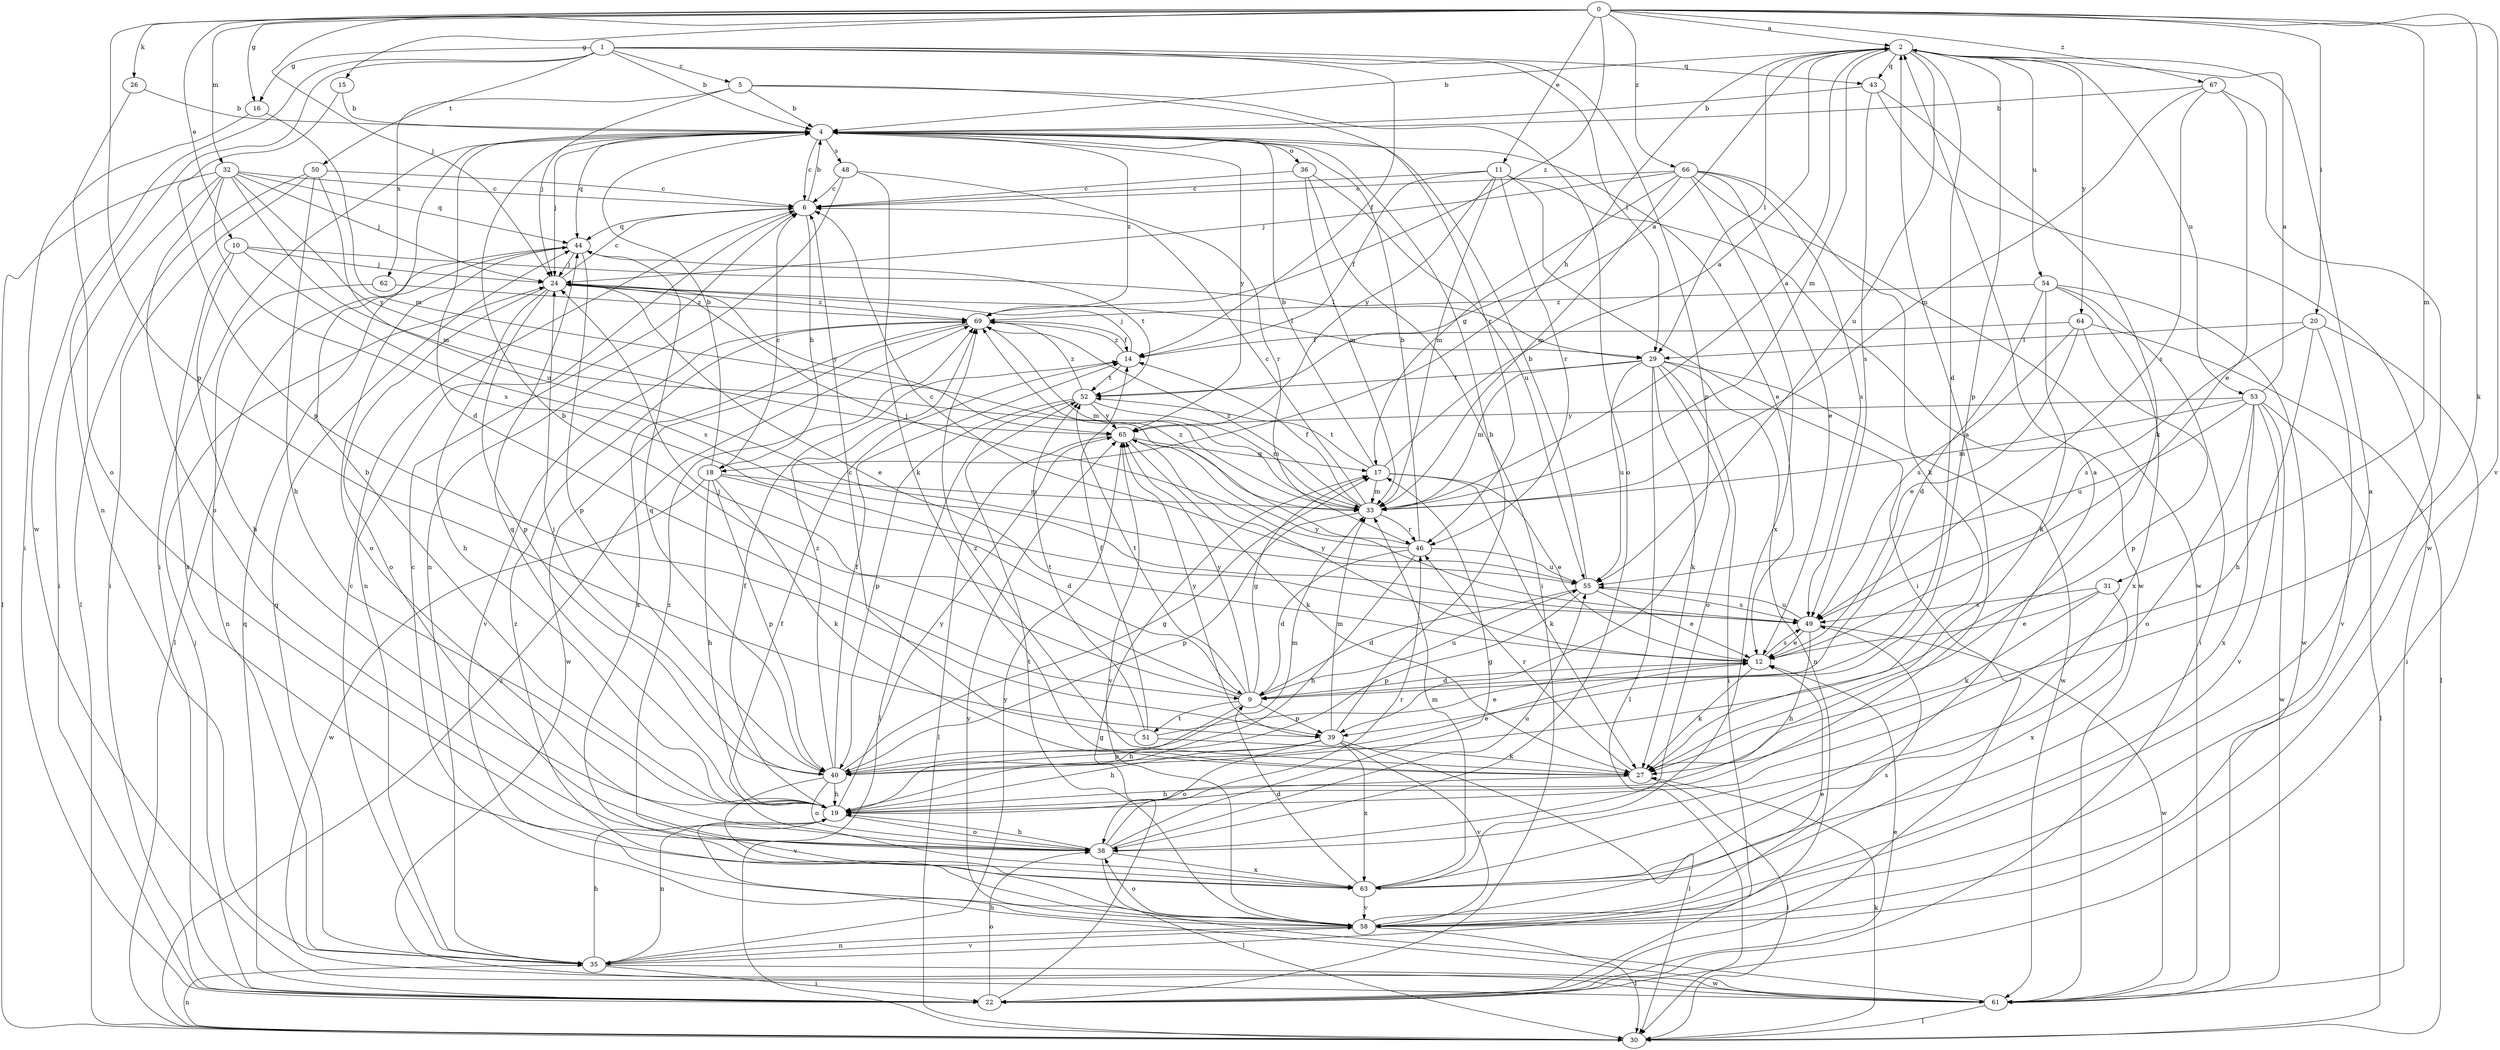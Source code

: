 strict digraph  {
0;
1;
2;
4;
5;
6;
9;
10;
11;
12;
14;
15;
16;
17;
18;
19;
20;
22;
24;
26;
27;
29;
30;
31;
32;
33;
35;
36;
38;
39;
40;
43;
44;
46;
48;
49;
50;
51;
52;
53;
54;
55;
58;
61;
62;
63;
64;
65;
66;
67;
69;
0 -> 2  [label=a];
0 -> 10  [label=e];
0 -> 11  [label=e];
0 -> 15  [label=g];
0 -> 16  [label=g];
0 -> 20  [label=i];
0 -> 24  [label=j];
0 -> 26  [label=k];
0 -> 27  [label=k];
0 -> 31  [label=m];
0 -> 32  [label=m];
0 -> 39  [label=p];
0 -> 58  [label=v];
0 -> 66  [label=z];
0 -> 67  [label=z];
0 -> 69  [label=z];
1 -> 4  [label=b];
1 -> 5  [label=c];
1 -> 14  [label=f];
1 -> 16  [label=g];
1 -> 29  [label=l];
1 -> 35  [label=n];
1 -> 39  [label=p];
1 -> 43  [label=q];
1 -> 50  [label=t];
1 -> 61  [label=w];
2 -> 4  [label=b];
2 -> 9  [label=d];
2 -> 18  [label=h];
2 -> 29  [label=l];
2 -> 33  [label=m];
2 -> 39  [label=p];
2 -> 43  [label=q];
2 -> 53  [label=u];
2 -> 54  [label=u];
2 -> 55  [label=u];
2 -> 64  [label=y];
4 -> 6  [label=c];
4 -> 9  [label=d];
4 -> 12  [label=e];
4 -> 22  [label=i];
4 -> 24  [label=j];
4 -> 36  [label=o];
4 -> 44  [label=q];
4 -> 48  [label=s];
4 -> 65  [label=y];
4 -> 69  [label=z];
5 -> 4  [label=b];
5 -> 24  [label=j];
5 -> 38  [label=o];
5 -> 46  [label=r];
5 -> 62  [label=x];
6 -> 4  [label=b];
6 -> 18  [label=h];
6 -> 35  [label=n];
6 -> 44  [label=q];
9 -> 4  [label=b];
9 -> 17  [label=g];
9 -> 19  [label=h];
9 -> 24  [label=j];
9 -> 39  [label=p];
9 -> 51  [label=t];
9 -> 52  [label=t];
9 -> 55  [label=u];
9 -> 65  [label=y];
10 -> 19  [label=h];
10 -> 24  [label=j];
10 -> 29  [label=l];
10 -> 49  [label=s];
10 -> 63  [label=x];
11 -> 6  [label=c];
11 -> 14  [label=f];
11 -> 22  [label=i];
11 -> 33  [label=m];
11 -> 46  [label=r];
11 -> 61  [label=w];
11 -> 65  [label=y];
12 -> 9  [label=d];
12 -> 27  [label=k];
12 -> 49  [label=s];
12 -> 65  [label=y];
14 -> 24  [label=j];
14 -> 52  [label=t];
14 -> 69  [label=z];
15 -> 4  [label=b];
15 -> 39  [label=p];
16 -> 22  [label=i];
16 -> 33  [label=m];
17 -> 2  [label=a];
17 -> 4  [label=b];
17 -> 12  [label=e];
17 -> 27  [label=k];
17 -> 33  [label=m];
17 -> 52  [label=t];
18 -> 4  [label=b];
18 -> 6  [label=c];
18 -> 9  [label=d];
18 -> 19  [label=h];
18 -> 27  [label=k];
18 -> 33  [label=m];
18 -> 40  [label=p];
18 -> 61  [label=w];
19 -> 2  [label=a];
19 -> 4  [label=b];
19 -> 14  [label=f];
19 -> 35  [label=n];
19 -> 38  [label=o];
19 -> 44  [label=q];
19 -> 65  [label=y];
20 -> 19  [label=h];
20 -> 22  [label=i];
20 -> 29  [label=l];
20 -> 49  [label=s];
20 -> 58  [label=v];
22 -> 12  [label=e];
22 -> 17  [label=g];
22 -> 24  [label=j];
22 -> 38  [label=o];
22 -> 44  [label=q];
24 -> 6  [label=c];
24 -> 12  [label=e];
24 -> 19  [label=h];
24 -> 29  [label=l];
24 -> 38  [label=o];
24 -> 40  [label=p];
24 -> 65  [label=y];
24 -> 69  [label=z];
26 -> 4  [label=b];
26 -> 38  [label=o];
27 -> 19  [label=h];
27 -> 30  [label=l];
27 -> 46  [label=r];
27 -> 69  [label=z];
29 -> 22  [label=i];
29 -> 27  [label=k];
29 -> 30  [label=l];
29 -> 33  [label=m];
29 -> 35  [label=n];
29 -> 38  [label=o];
29 -> 52  [label=t];
29 -> 55  [label=u];
29 -> 61  [label=w];
30 -> 27  [label=k];
30 -> 35  [label=n];
30 -> 69  [label=z];
31 -> 12  [label=e];
31 -> 27  [label=k];
31 -> 49  [label=s];
31 -> 63  [label=x];
32 -> 6  [label=c];
32 -> 22  [label=i];
32 -> 24  [label=j];
32 -> 30  [label=l];
32 -> 33  [label=m];
32 -> 38  [label=o];
32 -> 44  [label=q];
32 -> 49  [label=s];
32 -> 65  [label=y];
33 -> 2  [label=a];
33 -> 6  [label=c];
33 -> 14  [label=f];
33 -> 40  [label=p];
33 -> 46  [label=r];
33 -> 69  [label=z];
35 -> 6  [label=c];
35 -> 19  [label=h];
35 -> 22  [label=i];
35 -> 44  [label=q];
35 -> 58  [label=v];
35 -> 61  [label=w];
35 -> 65  [label=y];
36 -> 6  [label=c];
36 -> 22  [label=i];
36 -> 33  [label=m];
36 -> 55  [label=u];
38 -> 17  [label=g];
38 -> 19  [label=h];
38 -> 30  [label=l];
38 -> 46  [label=r];
38 -> 55  [label=u];
38 -> 63  [label=x];
39 -> 4  [label=b];
39 -> 19  [label=h];
39 -> 30  [label=l];
39 -> 33  [label=m];
39 -> 38  [label=o];
39 -> 40  [label=p];
39 -> 58  [label=v];
39 -> 63  [label=x];
39 -> 65  [label=y];
40 -> 12  [label=e];
40 -> 14  [label=f];
40 -> 17  [label=g];
40 -> 19  [label=h];
40 -> 24  [label=j];
40 -> 33  [label=m];
40 -> 38  [label=o];
40 -> 44  [label=q];
40 -> 58  [label=v];
40 -> 69  [label=z];
43 -> 4  [label=b];
43 -> 27  [label=k];
43 -> 49  [label=s];
43 -> 61  [label=w];
44 -> 24  [label=j];
44 -> 30  [label=l];
44 -> 38  [label=o];
44 -> 40  [label=p];
44 -> 52  [label=t];
46 -> 4  [label=b];
46 -> 9  [label=d];
46 -> 19  [label=h];
46 -> 24  [label=j];
46 -> 55  [label=u];
46 -> 69  [label=z];
48 -> 6  [label=c];
48 -> 27  [label=k];
48 -> 35  [label=n];
48 -> 46  [label=r];
49 -> 12  [label=e];
49 -> 19  [label=h];
49 -> 55  [label=u];
49 -> 61  [label=w];
49 -> 65  [label=y];
50 -> 6  [label=c];
50 -> 19  [label=h];
50 -> 22  [label=i];
50 -> 30  [label=l];
50 -> 55  [label=u];
51 -> 6  [label=c];
51 -> 12  [label=e];
51 -> 14  [label=f];
51 -> 27  [label=k];
51 -> 52  [label=t];
52 -> 2  [label=a];
52 -> 30  [label=l];
52 -> 33  [label=m];
52 -> 40  [label=p];
52 -> 65  [label=y];
52 -> 69  [label=z];
53 -> 2  [label=a];
53 -> 30  [label=l];
53 -> 33  [label=m];
53 -> 38  [label=o];
53 -> 55  [label=u];
53 -> 58  [label=v];
53 -> 61  [label=w];
53 -> 63  [label=x];
53 -> 65  [label=y];
54 -> 9  [label=d];
54 -> 22  [label=i];
54 -> 27  [label=k];
54 -> 61  [label=w];
54 -> 63  [label=x];
54 -> 69  [label=z];
55 -> 4  [label=b];
55 -> 6  [label=c];
55 -> 9  [label=d];
55 -> 12  [label=e];
55 -> 40  [label=p];
55 -> 49  [label=s];
58 -> 2  [label=a];
58 -> 6  [label=c];
58 -> 12  [label=e];
58 -> 30  [label=l];
58 -> 35  [label=n];
58 -> 38  [label=o];
58 -> 49  [label=s];
58 -> 52  [label=t];
58 -> 69  [label=z];
61 -> 19  [label=h];
61 -> 30  [label=l];
61 -> 65  [label=y];
62 -> 35  [label=n];
62 -> 69  [label=z];
63 -> 2  [label=a];
63 -> 9  [label=d];
63 -> 14  [label=f];
63 -> 33  [label=m];
63 -> 58  [label=v];
63 -> 69  [label=z];
64 -> 12  [label=e];
64 -> 14  [label=f];
64 -> 30  [label=l];
64 -> 40  [label=p];
64 -> 49  [label=s];
65 -> 17  [label=g];
65 -> 27  [label=k];
65 -> 30  [label=l];
65 -> 58  [label=v];
66 -> 6  [label=c];
66 -> 12  [label=e];
66 -> 17  [label=g];
66 -> 24  [label=j];
66 -> 27  [label=k];
66 -> 33  [label=m];
66 -> 49  [label=s];
66 -> 61  [label=w];
66 -> 63  [label=x];
67 -> 4  [label=b];
67 -> 12  [label=e];
67 -> 33  [label=m];
67 -> 49  [label=s];
67 -> 58  [label=v];
69 -> 14  [label=f];
69 -> 33  [label=m];
69 -> 58  [label=v];
69 -> 61  [label=w];
69 -> 63  [label=x];
}
